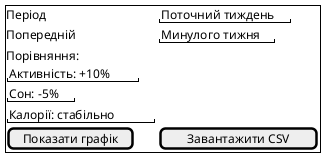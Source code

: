 @startsalt
{+
  Період         | "Поточний тиждень"
  Попередній     | "Минулого тижня"
  Порівняння:
  "Активність: +10%"
  "Сон: -5%"
  "Калорії: стабільно"
  [Показати графік] | [  Завантажити CSV  ]
}
@endsalt
